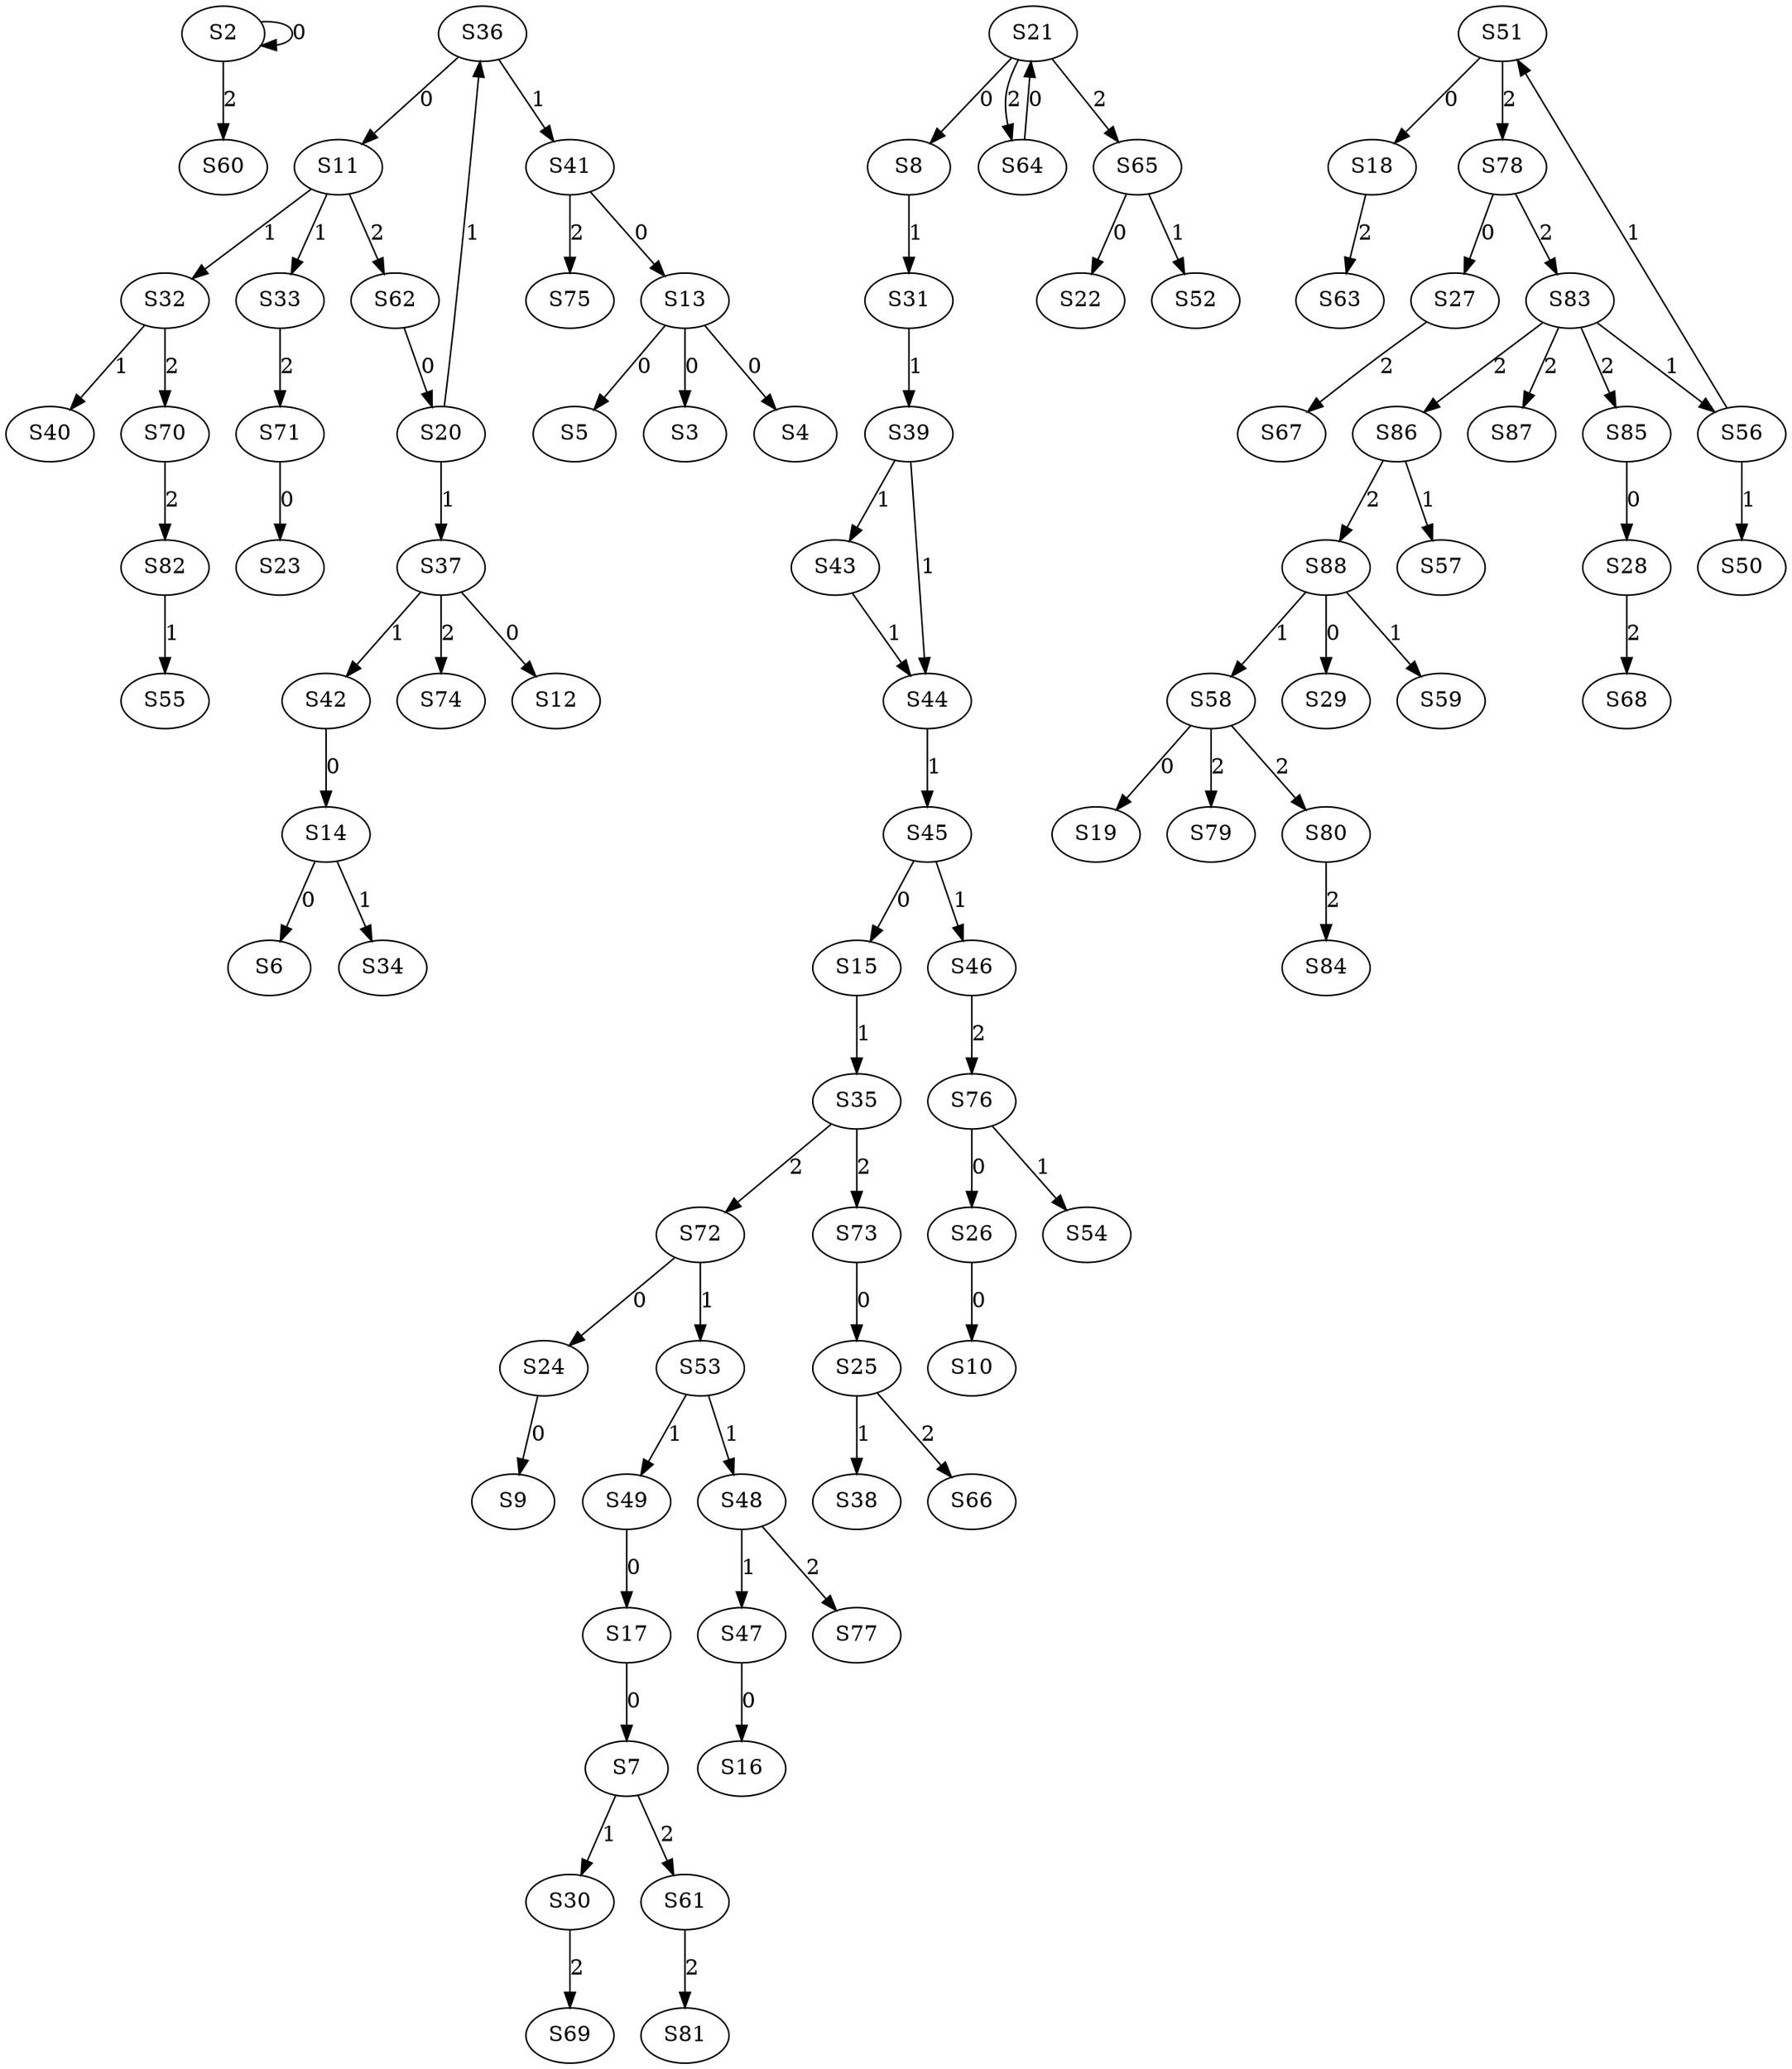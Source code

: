 strict digraph {
	S2 -> S2 [ label = 0 ];
	S13 -> S3 [ label = 0 ];
	S13 -> S4 [ label = 0 ];
	S13 -> S5 [ label = 0 ];
	S14 -> S6 [ label = 0 ];
	S17 -> S7 [ label = 0 ];
	S21 -> S8 [ label = 0 ];
	S24 -> S9 [ label = 0 ];
	S26 -> S10 [ label = 0 ];
	S36 -> S11 [ label = 0 ];
	S37 -> S12 [ label = 0 ];
	S41 -> S13 [ label = 0 ];
	S42 -> S14 [ label = 0 ];
	S45 -> S15 [ label = 0 ];
	S47 -> S16 [ label = 0 ];
	S49 -> S17 [ label = 0 ];
	S51 -> S18 [ label = 0 ];
	S58 -> S19 [ label = 0 ];
	S62 -> S20 [ label = 0 ];
	S64 -> S21 [ label = 0 ];
	S65 -> S22 [ label = 0 ];
	S71 -> S23 [ label = 0 ];
	S72 -> S24 [ label = 0 ];
	S73 -> S25 [ label = 0 ];
	S76 -> S26 [ label = 0 ];
	S78 -> S27 [ label = 0 ];
	S85 -> S28 [ label = 0 ];
	S88 -> S29 [ label = 0 ];
	S7 -> S30 [ label = 1 ];
	S8 -> S31 [ label = 1 ];
	S11 -> S32 [ label = 1 ];
	S11 -> S33 [ label = 1 ];
	S14 -> S34 [ label = 1 ];
	S15 -> S35 [ label = 1 ];
	S20 -> S36 [ label = 1 ];
	S20 -> S37 [ label = 1 ];
	S25 -> S38 [ label = 1 ];
	S31 -> S39 [ label = 1 ];
	S32 -> S40 [ label = 1 ];
	S36 -> S41 [ label = 1 ];
	S37 -> S42 [ label = 1 ];
	S39 -> S43 [ label = 1 ];
	S39 -> S44 [ label = 1 ];
	S44 -> S45 [ label = 1 ];
	S45 -> S46 [ label = 1 ];
	S48 -> S47 [ label = 1 ];
	S53 -> S48 [ label = 1 ];
	S53 -> S49 [ label = 1 ];
	S56 -> S50 [ label = 1 ];
	S56 -> S51 [ label = 1 ];
	S65 -> S52 [ label = 1 ];
	S72 -> S53 [ label = 1 ];
	S76 -> S54 [ label = 1 ];
	S82 -> S55 [ label = 1 ];
	S83 -> S56 [ label = 1 ];
	S86 -> S57 [ label = 1 ];
	S88 -> S58 [ label = 1 ];
	S88 -> S59 [ label = 1 ];
	S2 -> S60 [ label = 2 ];
	S7 -> S61 [ label = 2 ];
	S11 -> S62 [ label = 2 ];
	S18 -> S63 [ label = 2 ];
	S21 -> S64 [ label = 2 ];
	S21 -> S65 [ label = 2 ];
	S25 -> S66 [ label = 2 ];
	S27 -> S67 [ label = 2 ];
	S28 -> S68 [ label = 2 ];
	S30 -> S69 [ label = 2 ];
	S32 -> S70 [ label = 2 ];
	S33 -> S71 [ label = 2 ];
	S35 -> S72 [ label = 2 ];
	S35 -> S73 [ label = 2 ];
	S37 -> S74 [ label = 2 ];
	S41 -> S75 [ label = 2 ];
	S46 -> S76 [ label = 2 ];
	S48 -> S77 [ label = 2 ];
	S51 -> S78 [ label = 2 ];
	S58 -> S79 [ label = 2 ];
	S58 -> S80 [ label = 2 ];
	S61 -> S81 [ label = 2 ];
	S70 -> S82 [ label = 2 ];
	S78 -> S83 [ label = 2 ];
	S80 -> S84 [ label = 2 ];
	S83 -> S85 [ label = 2 ];
	S83 -> S86 [ label = 2 ];
	S83 -> S87 [ label = 2 ];
	S86 -> S88 [ label = 2 ];
	S43 -> S44 [ label = 1 ];
}